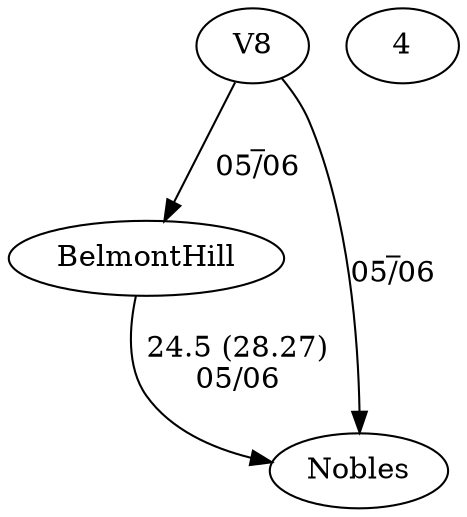 digraph boys6fours {BelmontHill [URL="boys6foursBelmontHill.html"];4V8 [URL="boys6fours4V8.html"];Nobles [URL="boys6foursNobles.html"];4V8 -> BelmontHill[label="_
05/06", weight="99", tooltip="NEIRA Boys Fours,Belmont Hill vs Nobles/The Bassett Cup			
Distance: 1300m Conditions: Variable wind, mostly tail/cross-tail, fairly strong to start then diminishing throughout the racing (and even changing to a headwind for part of the 1V4 race). Great water throughout. Comments: Thanks to Nobles for a fantastic afternoon of racing. Belmont Hill retains the Bassett Cup by virtue of the win in the 1V4.
None", URL="http://www.row2k.com/results/resultspage.cfm?UID=A2ED238F671A343384BFA3B092B6419C&cat=1", random="random"]; 
4V8 -> Nobles[label="_
05/06", weight="99", tooltip="NEIRA Boys Fours,Belmont Hill vs Nobles/The Bassett Cup			
Distance: 1300m Conditions: Variable wind, mostly tail/cross-tail, fairly strong to start then diminishing throughout the racing (and even changing to a headwind for part of the 1V4 race). Great water throughout. Comments: Thanks to Nobles for a fantastic afternoon of racing. Belmont Hill retains the Bassett Cup by virtue of the win in the 1V4.
None", URL="http://www.row2k.com/results/resultspage.cfm?UID=A2ED238F671A343384BFA3B092B6419C&cat=1", random="random"]; 
BelmontHill -> Nobles[label="24.5 (28.27)
05/06", weight="76", tooltip="NEIRA Boys Fours,Belmont Hill vs Nobles/The Bassett Cup			
Distance: 1300m Conditions: Variable wind, mostly tail/cross-tail, fairly strong to start then diminishing throughout the racing (and even changing to a headwind for part of the 1V4 race). Great water throughout. Comments: Thanks to Nobles for a fantastic afternoon of racing. Belmont Hill retains the Bassett Cup by virtue of the win in the 1V4.
None", URL="http://www.row2k.com/results/resultspage.cfm?UID=A2ED238F671A343384BFA3B092B6419C&cat=1", random="random"]}
